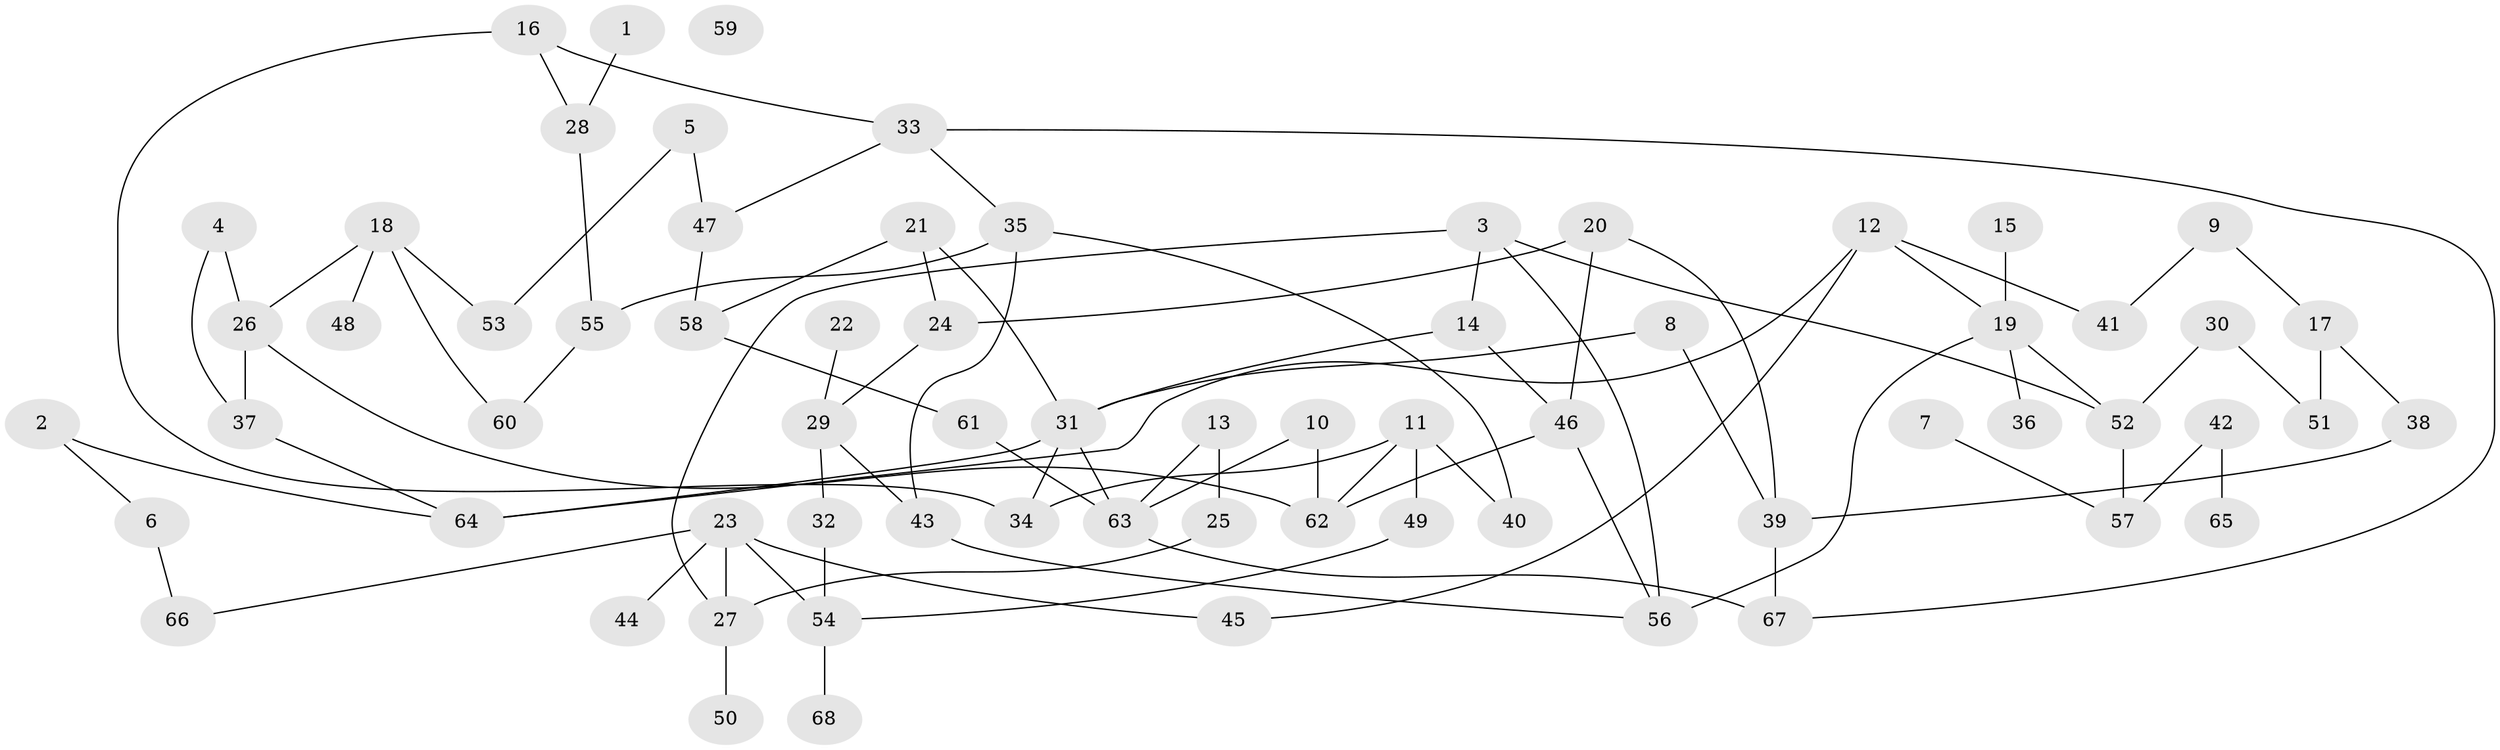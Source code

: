 // Generated by graph-tools (version 1.1) at 2025/12/03/09/25 04:12:52]
// undirected, 68 vertices, 92 edges
graph export_dot {
graph [start="1"]
  node [color=gray90,style=filled];
  1;
  2;
  3;
  4;
  5;
  6;
  7;
  8;
  9;
  10;
  11;
  12;
  13;
  14;
  15;
  16;
  17;
  18;
  19;
  20;
  21;
  22;
  23;
  24;
  25;
  26;
  27;
  28;
  29;
  30;
  31;
  32;
  33;
  34;
  35;
  36;
  37;
  38;
  39;
  40;
  41;
  42;
  43;
  44;
  45;
  46;
  47;
  48;
  49;
  50;
  51;
  52;
  53;
  54;
  55;
  56;
  57;
  58;
  59;
  60;
  61;
  62;
  63;
  64;
  65;
  66;
  67;
  68;
  1 -- 28;
  2 -- 6;
  2 -- 64;
  3 -- 14;
  3 -- 27;
  3 -- 52;
  3 -- 56;
  4 -- 26;
  4 -- 37;
  5 -- 47;
  5 -- 53;
  6 -- 66;
  7 -- 57;
  8 -- 31;
  8 -- 39;
  9 -- 17;
  9 -- 41;
  10 -- 62;
  10 -- 63;
  11 -- 34;
  11 -- 40;
  11 -- 49;
  11 -- 62;
  12 -- 19;
  12 -- 41;
  12 -- 45;
  12 -- 64;
  13 -- 25;
  13 -- 63;
  14 -- 31;
  14 -- 46;
  15 -- 19;
  16 -- 28;
  16 -- 33;
  16 -- 34;
  17 -- 38;
  17 -- 51;
  18 -- 26;
  18 -- 48;
  18 -- 53;
  18 -- 60;
  19 -- 36;
  19 -- 52;
  19 -- 56;
  20 -- 24;
  20 -- 39;
  20 -- 46;
  21 -- 24;
  21 -- 31;
  21 -- 58;
  22 -- 29;
  23 -- 27;
  23 -- 44;
  23 -- 45;
  23 -- 54;
  23 -- 66;
  24 -- 29;
  25 -- 27;
  26 -- 37;
  26 -- 62;
  27 -- 50;
  28 -- 55;
  29 -- 32;
  29 -- 43;
  30 -- 51;
  30 -- 52;
  31 -- 34;
  31 -- 63;
  31 -- 64;
  32 -- 54;
  33 -- 35;
  33 -- 47;
  33 -- 67;
  35 -- 40;
  35 -- 43;
  35 -- 55;
  37 -- 64;
  38 -- 39;
  39 -- 67;
  42 -- 57;
  42 -- 65;
  43 -- 56;
  46 -- 56;
  46 -- 62;
  47 -- 58;
  49 -- 54;
  52 -- 57;
  54 -- 68;
  55 -- 60;
  58 -- 61;
  61 -- 63;
  63 -- 67;
}
